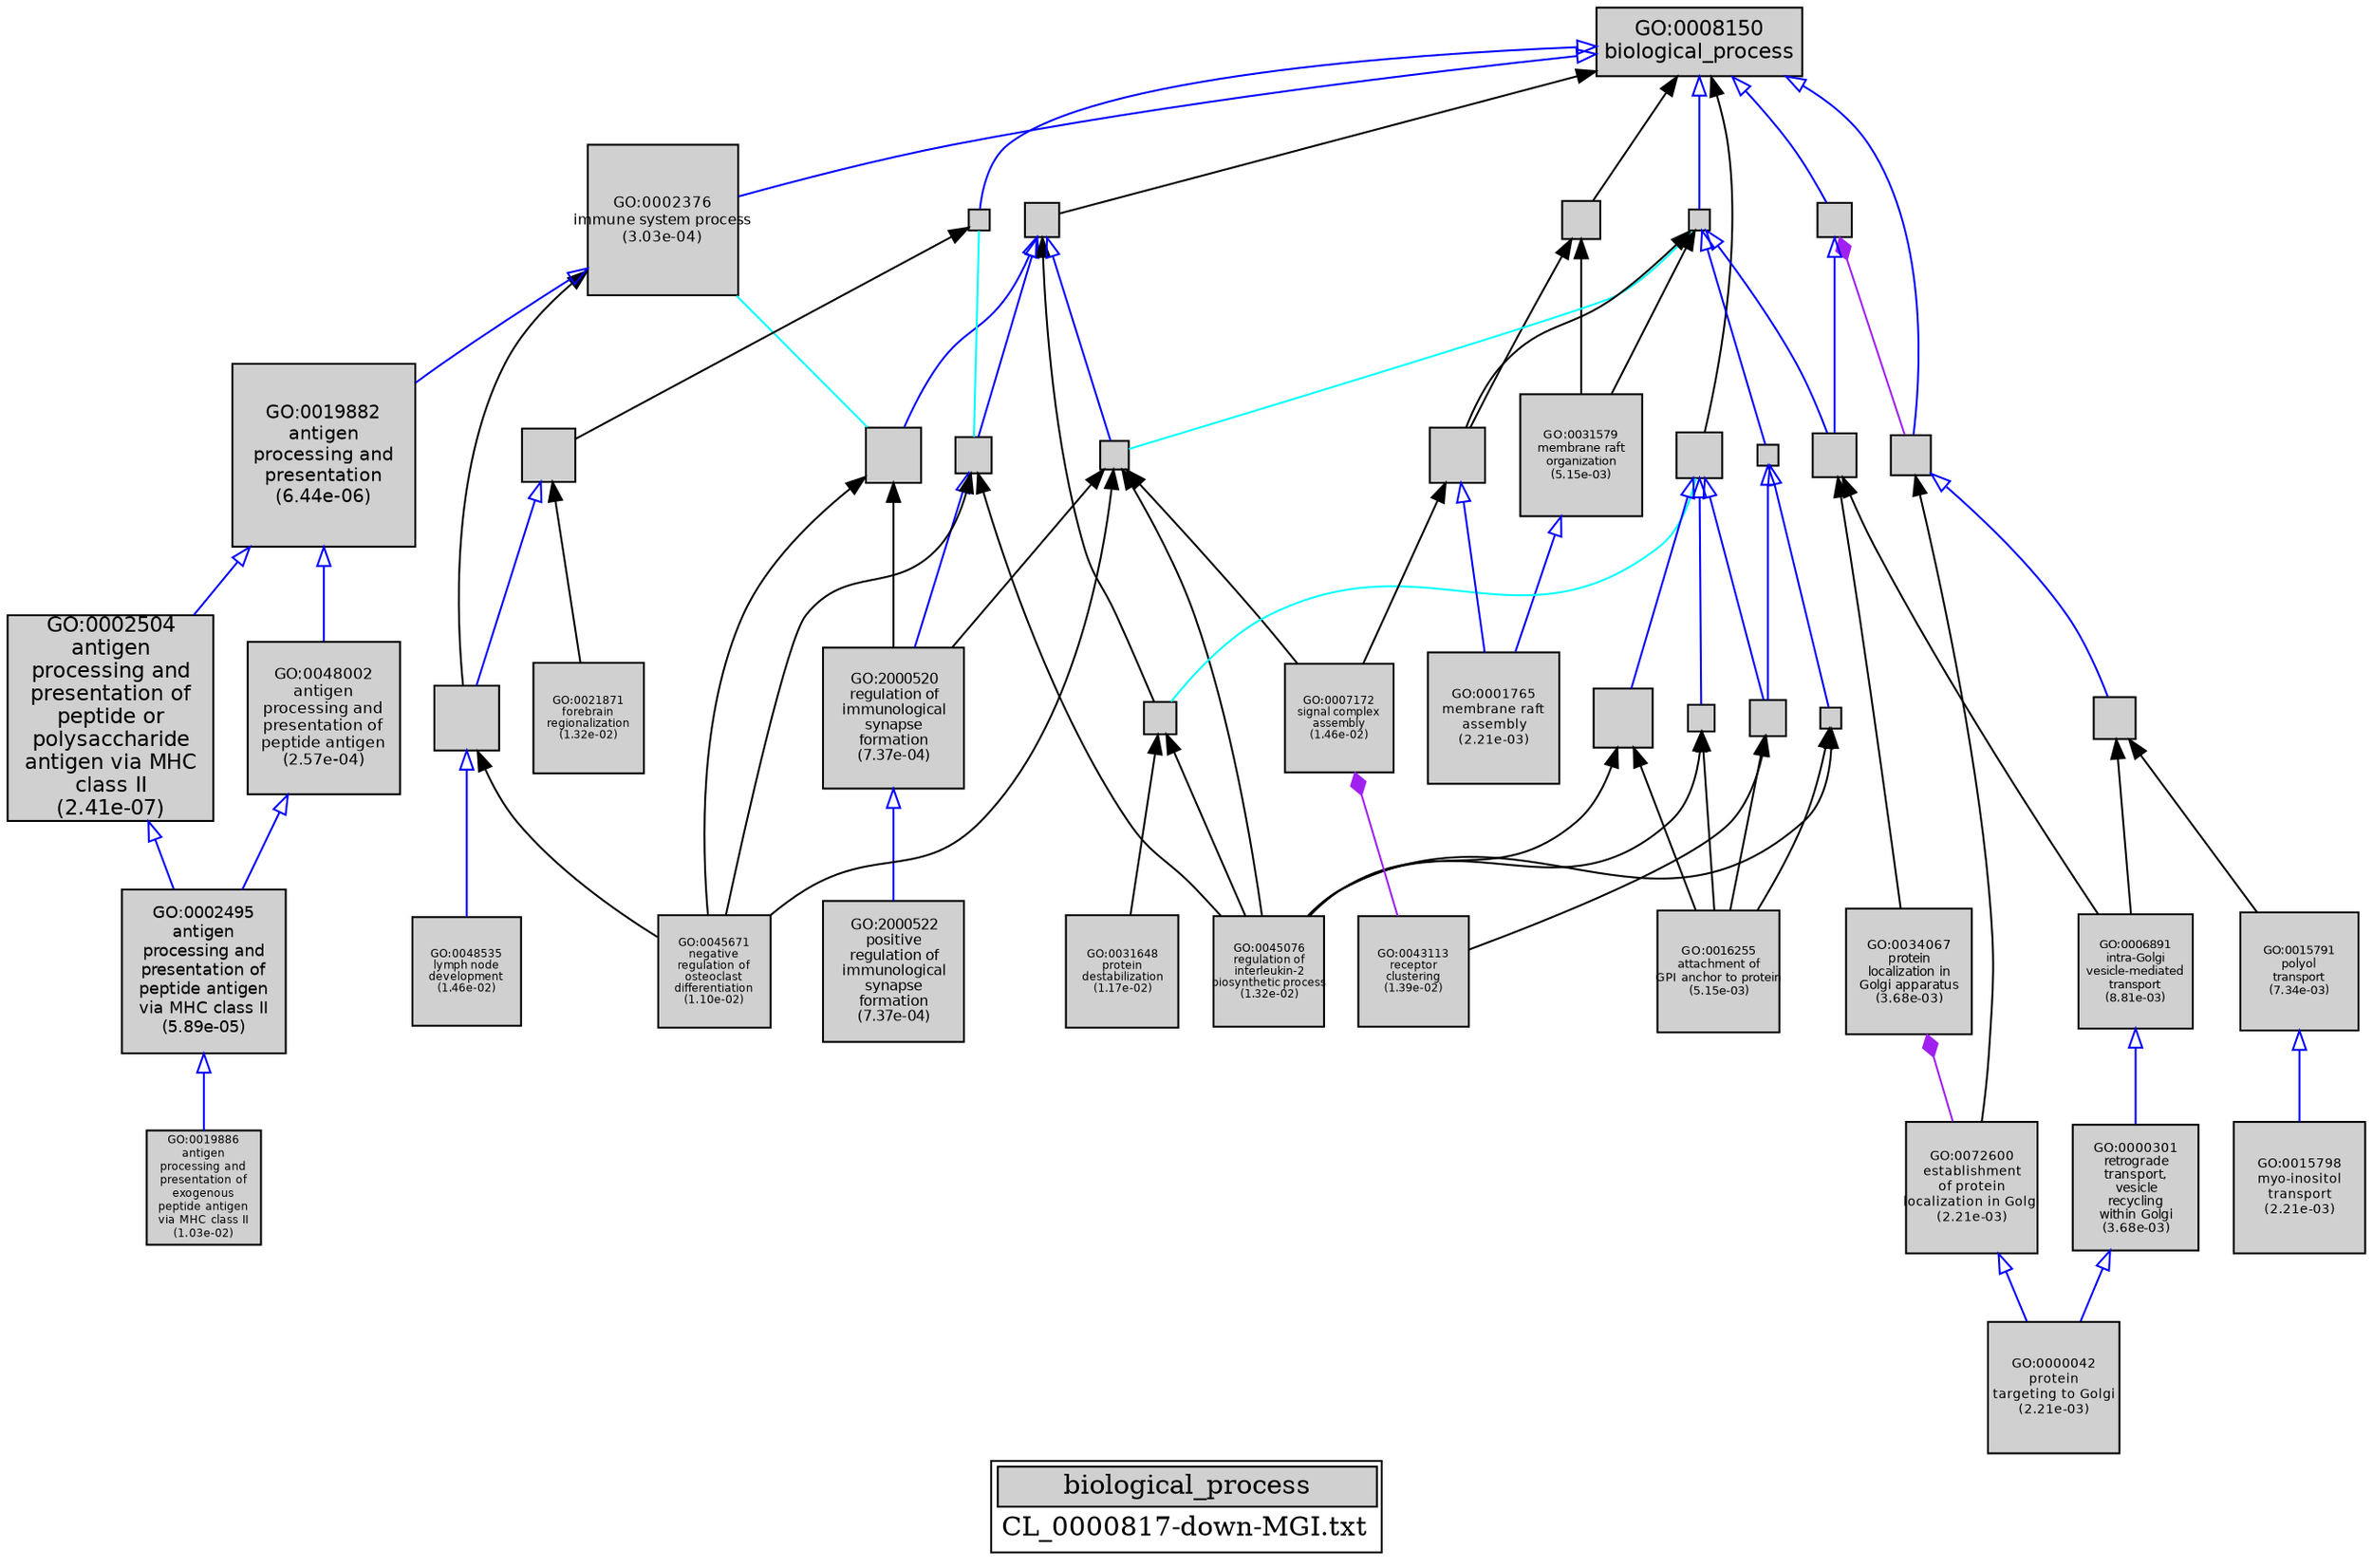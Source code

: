 digraph "biological_process" {
graph [ bgcolor = "#FFFFFF", label = <<TABLE COLOR="black" BGCOLOR="white"><TR><TD COLSPAN="2" BGCOLOR="#D0D0D0"><FONT COLOR="black">biological_process</FONT></TD></TR><TR><TD BORDER="0">CL_0000817-down-MGI.txt</TD></TR></TABLE>> ];
node [ fontname = "Helvetica" ];

subgraph "nodes" {

node [ style = "filled", fixedsize = "true", width = 1, shape = "box", fontsize = 9, fillcolor = "#D0D0D0", fontcolor = "black", color = "black" ];

"GO:0044260" [ URL = "#GO:0044260", label = "", width = 0.25861932285, shape = "box", height = 0.25861932285 ];
"GO:0000042" [ URL = "#GO:0000042", label = <<TABLE BORDER="0"><TR><TD>GO:0000042<BR/>protein<BR/>targeting to Golgi<BR/>(2.21e-03)</TD></TR></TABLE>>, width = 0.953413190744, shape = "box", fontsize = 6.86457497336, height = 0.953413190744 ];
"GO:0002495" [ URL = "#GO:0002495", label = <<TABLE BORDER="0"><TR><TD>GO:0002495<BR/>antigen<BR/>processing and<BR/>presentation of<BR/>peptide antigen<BR/>via MHC class II<BR/>(5.89e-05)</TD></TR></TABLE>>, width = 1.20077272203, shape = "box", fontsize = 8.64556359859, height = 1.20077272203 ];
"GO:0016043" [ URL = "#GO:0016043", label = "", width = 0.275593799036, shape = "box", height = 0.275593799036 ];
"GO:0002376" [ URL = "#GO:0002376", label = <<TABLE BORDER="0"><TR><TD>GO:0002376<BR/>immune system process<BR/>(3.03e-04)</TD></TR></TABLE>>, width = 1.09597090809, shape = "box", fontsize = 7.89099053826, height = 1.09597090809 ];
"GO:0051234" [ URL = "#GO:0051234", label = "", width = 0.296200674144, shape = "box", height = 0.296200674144 ];
"GO:0006891" [ URL = "#GO:0006891", label = <<TABLE BORDER="0"><TR><TD>GO:0006891<BR/>intra-Golgi<BR/>vesicle-mediated<BR/>transport<BR/>(8.81e-03)</TD></TR></TABLE>>, width = 0.84003233187, shape = "box", fontsize = 6.04823278946, height = 0.84003233187 ];
"GO:0021871" [ URL = "#GO:0021871", label = <<TABLE BORDER="0"><TR><TD>GO:0021871<BR/>forebrain<BR/>regionalization<BR/>(1.32e-02)</TD></TR></TABLE>>, width = 0.80395649028, shape = "box", fontsize = 5.78848673002, height = 0.80395649028 ];
"GO:0048535" [ URL = "#GO:0048535", label = <<TABLE BORDER="0"><TR><TD>GO:0048535<BR/>lymph node<BR/>development<BR/>(1.46e-02)</TD></TR></TABLE>>, width = 0.794327626856, shape = "box", fontsize = 5.71915891337, height = 0.794327626856 ];
"GO:0043113" [ URL = "#GO:0043113", label = <<TABLE BORDER="0"><TR><TD>GO:0043113<BR/>receptor<BR/>clustering<BR/>(1.39e-02)</TD></TR></TABLE>>, width = 0.79902898983, shape = "box", fontsize = 5.75300872678, height = 0.79902898983 ];
"GO:0051239" [ URL = "#GO:0051239", label = "", width = 0.259801826413, shape = "box", height = 0.259801826413 ];
"GO:0050789" [ URL = "#GO:0050789", label = "", width = 0.254241840527, shape = "box", height = 0.254241840527 ];
"GO:0009059" [ URL = "#GO:0009059", label = "", width = 0.190199463365, shape = "box", height = 0.190199463365 ];
"GO:2000520" [ URL = "#GO:2000520", label = <<TABLE BORDER="0"><TR><TD>GO:2000520<BR/>regulation of<BR/>immunological<BR/>synapse<BR/>formation<BR/>(7.37e-04)</TD></TR></TABLE>>, width = 1.03459859202, shape = "box", fontsize = 7.44910986251, height = 1.03459859202 ];
"GO:0015791" [ URL = "#GO:0015791", label = <<TABLE BORDER="0"><TR><TD>GO:0015791<BR/>polyol<BR/>transport<BR/>(7.34e-03)</TD></TR></TABLE>>, width = 0.85577870757, shape = "box", fontsize = 6.1616066945, height = 0.85577870757 ];
"GO:2000522" [ URL = "#GO:2000522", label = <<TABLE BORDER="0"><TR><TD>GO:2000522<BR/>positive<BR/>regulation of<BR/>immunological<BR/>synapse<BR/>formation<BR/>(7.37e-04)</TD></TR></TABLE>>, width = 1.03459859202, shape = "box", fontsize = 7.44910986251, height = 1.03459859202 ];
"GO:0034067" [ URL = "#GO:0034067", label = <<TABLE BORDER="0"><TR><TD>GO:0034067<BR/>protein<BR/>localization in<BR/>Golgi apparatus<BR/>(3.68e-03)</TD></TR></TABLE>>, width = 0.913238079955, shape = "box", fontsize = 6.57531417568, height = 0.913238079955 ];
"GO:0000301" [ URL = "#GO:0000301", label = <<TABLE BORDER="0"><TR><TD>GO:0000301<BR/>retrograde<BR/>transport,<BR/>vesicle<BR/>recycling<BR/>within Golgi<BR/>(3.68e-03)</TD></TR></TABLE>>, width = 0.913238079955, shape = "box", fontsize = 6.57531417568, height = 0.913238079955 ];
"GO:0015798" [ URL = "#GO:0015798", label = <<TABLE BORDER="0"><TR><TD>GO:0015798<BR/>myo-inositol<BR/>transport<BR/>(2.21e-03)</TD></TR></TABLE>>, width = 0.953413190744, shape = "box", fontsize = 6.86457497336, height = 0.953413190744 ];
"GO:0072600" [ URL = "#GO:0072600", label = <<TABLE BORDER="0"><TR><TD>GO:0072600<BR/>establishment<BR/>of protein<BR/>localization in Golgi<BR/>(2.21e-03)</TD></TR></TABLE>>, width = 0.953413190744, shape = "box", fontsize = 6.86457497336, height = 0.953413190744 ];
"GO:0051641" [ URL = "#GO:0051641", label = "", width = 0.322793510377, shape = "box", height = 0.322793510377 ];
"GO:0001765" [ URL = "#GO:0001765", label = <<TABLE BORDER="0"><TR><TD>GO:0001765<BR/>membrane raft<BR/>assembly<BR/>(2.21e-03)</TD></TR></TABLE>>, width = 0.953413190744, shape = "box", fontsize = 6.86457497336, height = 0.953413190744 ];
"GO:0031579" [ URL = "#GO:0031579", label = <<TABLE BORDER="0"><TR><TD>GO:0031579<BR/>membrane raft<BR/>organization<BR/>(5.15e-03)</TD></TR></TABLE>>, width = 0.885799525671, shape = "box", fontsize = 6.37775658483, height = 0.885799525671 ];
"GO:0060255" [ URL = "#GO:0060255", label = "", width = 0.231959430789, shape = "box", height = 0.231959430789 ];
"GO:0048002" [ URL = "#GO:0048002", label = <<TABLE BORDER="0"><TR><TD>GO:0048002<BR/>antigen<BR/>processing and<BR/>presentation of<BR/>peptide antigen<BR/>(2.57e-04)</TD></TR></TABLE>>, width = 1.10682590347, shape = "box", fontsize = 7.969146505, height = 1.10682590347 ];
"GO:0002504" [ URL = "#GO:0002504", label = <<TABLE BORDER="0"><TR><TD>GO:0002504<BR/>antigen<BR/>processing and<BR/>presentation of<BR/>peptide or<BR/>polysaccharide<BR/>antigen via MHC<BR/>class II<BR/>(2.41e-07)</TD></TR></TABLE>>, width = 1.5, shape = "box", fontsize = 10.8, height = 1.5 ];
"GO:0019886" [ URL = "#GO:0019886", label = <<TABLE BORDER="0"><TR><TD>GO:0019886<BR/>antigen<BR/>processing and<BR/>presentation of<BR/>exogenous<BR/>peptide antigen<BR/>via MHC class II<BR/>(1.03e-02)</TD></TR></TABLE>>, width = 0.826494129358, shape = "box", fontsize = 5.95075773138, height = 0.826494129358 ];
"GO:0019538" [ URL = "#GO:0019538", label = "", width = 0.435044829693, shape = "box", height = 0.435044829693 ];
"GO:0044249" [ URL = "#GO:0044249", label = "", width = 0.156504885719, shape = "box", height = 0.156504885719 ];
"GO:0031648" [ URL = "#GO:0031648", label = <<TABLE BORDER="0"><TR><TD>GO:0031648<BR/>protein<BR/>destabilization<BR/>(1.17e-02)</TD></TR></TABLE>>, width = 0.814593023929, shape = "box", fontsize = 5.86506977229, height = 0.814593023929 ];
"GO:0048534" [ URL = "#GO:0048534", label = "", width = 0.470274086134, shape = "box", height = 0.470274086134 ];
"GO:0016255" [ URL = "#GO:0016255", label = <<TABLE BORDER="0"><TR><TD>GO:0016255<BR/>attachment of<BR/>GPI anchor to protein<BR/>(5.15e-03)</TD></TR></TABLE>>, width = 0.885799525671, shape = "box", fontsize = 6.37775658483, height = 0.885799525671 ];
"GO:0050794" [ URL = "#GO:0050794", label = "", width = 0.203502777166, shape = "box", height = 0.203502777166 ];
"GO:0044237" [ URL = "#GO:0044237", label = "", width = 0.156437791411, shape = "box", height = 0.156437791411 ];
"GO:0019882" [ URL = "#GO:0019882", label = <<TABLE BORDER="0"><TR><TD>GO:0019882<BR/>antigen<BR/>processing and<BR/>presentation<BR/>(6.44e-06)</TD></TR></TABLE>>, width = 1.32931164574, shape = "box", fontsize = 9.57104384934, height = 1.32931164574 ];
"GO:0002682" [ URL = "#GO:0002682", label = "", width = 0.397644831293, shape = "box", height = 0.397644831293 ];
"GO:0043170" [ URL = "#GO:0043170", label = "", width = 0.329073870474, shape = "box", height = 0.329073870474 ];
"GO:0071844" [ URL = "#GO:0071844", label = "", width = 0.401639329874, shape = "box", height = 0.401639329874 ];
"GO:0006810" [ URL = "#GO:0006810", label = "", width = 0.300922835939, shape = "box", height = 0.300922835939 ];
"GO:0045076" [ URL = "#GO:0045076", label = <<TABLE BORDER="0"><TR><TD>GO:0045076<BR/>regulation of<BR/>interleukin-2<BR/>biosynthetic process<BR/>(1.32e-02)</TD></TR></TABLE>>, width = 0.80395649028, shape = "box", fontsize = 5.78848673002, height = 0.80395649028 ];
"GO:0032501" [ URL = "#GO:0032501", label = "", width = 0.146474942436, shape = "box", height = 0.146474942436 ];
"GO:0008150" [ URL = "#GO:0008150", label = <<TABLE BORDER="0"><TR><TD>GO:0008150<BR/>biological_process</TD></TR></TABLE>>, width = 1.5, shape = "box", fontsize = 10.8 ];
"GO:0048513" [ URL = "#GO:0048513", label = "", width = 0.387274171496, shape = "box", height = 0.387274171496 ];
"GO:0007172" [ URL = "#GO:0007172", label = <<TABLE BORDER="0"><TR><TD>GO:0007172<BR/>signal complex<BR/>assembly<BR/>(1.46e-02)</TD></TR></TABLE>>, width = 0.794327626856, shape = "box", fontsize = 5.71915891337, height = 0.794327626856 ];
"GO:0009987" [ URL = "#GO:0009987", label = "", width = 0.15892362303, shape = "box", height = 0.15892362303 ];
"GO:0045671" [ URL = "#GO:0045671", label = <<TABLE BORDER="0"><TR><TD>GO:0045671<BR/>negative<BR/>regulation of<BR/>osteoclast<BR/>differentiation<BR/>(1.10e-02)</TD></TR></TABLE>>, width = 0.82036563629, shape = "box", fontsize = 5.90663258129, height = 0.82036563629 ];
"GO:0051179" [ URL = "#GO:0051179", label = "", width = 0.253463040404, shape = "box", height = 0.253463040404 ];
}
subgraph "edges" {


edge [ dir = "back", weight = 1 ];
subgraph "regulates" {


edge [ color = "cyan", arrowtail = "none" ];
subgraph "positive" {


edge [ color = "green", arrowtail = "vee" ];
}
subgraph "negative" {


edge [ color = "red", arrowtail = "tee" ];
}
"GO:0009987" -> "GO:0050794";
"GO:0002376" -> "GO:0002682";
"GO:0043170" -> "GO:0060255";
"GO:0032501" -> "GO:0051239";
}
subgraph "part_of" {


edge [ color = "purple", arrowtail = "diamond", weight = 2.5 ];
"GO:0034067" -> "GO:0072600";
"GO:0051179" -> "GO:0051234";
"GO:0007172" -> "GO:0043113";
}
subgraph "is_a" {


edge [ color = "blue", arrowtail = "empty", weight = 5.0 ];
"GO:0002495" -> "GO:0019886";
"GO:0015791" -> "GO:0015798";
"GO:0019882" -> "GO:0002504";
"GO:0008150" -> "GO:0051234";
"GO:0008150" -> "GO:0032501";
"GO:0051179" -> "GO:0051641";
"GO:0051239" -> "GO:2000520";
"GO:0050789" -> "GO:0050794";
"GO:0008150" -> "GO:0009987";
"GO:0071844" -> "GO:0001765";
"GO:0048513" -> "GO:0048534";
"GO:0050789" -> "GO:0002682";
"GO:0009987" -> "GO:0051641";
"GO:0006891" -> "GO:0000301";
"GO:0008150" -> "GO:0051179";
"GO:2000520" -> "GO:2000522";
"GO:0008150" -> "GO:0002376";
"GO:0009987" -> "GO:0044237";
"GO:0048534" -> "GO:0048535";
"GO:0072600" -> "GO:0000042";
"GO:0048002" -> "GO:0002495";
"GO:0044237" -> "GO:0044260";
"GO:0050789" -> "GO:0051239";
"GO:0031579" -> "GO:0001765";
"GO:0043170" -> "GO:0019538";
"GO:0043170" -> "GO:0009059";
"GO:0000301" -> "GO:0000042";
"GO:0002376" -> "GO:0019882";
"GO:0002504" -> "GO:0002495";
"GO:0019882" -> "GO:0048002";
"GO:0044237" -> "GO:0044249";
"GO:0043170" -> "GO:0044260";
"GO:0051234" -> "GO:0006810";
}
"GO:0051239" -> "GO:0045076";
"GO:0006810" -> "GO:0015791";
"GO:0044260" -> "GO:0016255";
"GO:0002376" -> "GO:0048534";
"GO:0009987" -> "GO:0031579";
"GO:0051234" -> "GO:0072600";
"GO:0048513" -> "GO:0021871";
"GO:0019538" -> "GO:0016255";
"GO:0050789" -> "GO:0060255";
"GO:0051641" -> "GO:0006891";
"GO:0060255" -> "GO:0045076";
"GO:0050794" -> "GO:0045076";
"GO:0002682" -> "GO:0045671";
"GO:0050794" -> "GO:0045671";
"GO:0016043" -> "GO:0071844";
"GO:0009059" -> "GO:0045076";
"GO:0044249" -> "GO:0016255";
"GO:0050794" -> "GO:0007172";
"GO:0008150" -> "GO:0050789";
"GO:0051641" -> "GO:0034067";
"GO:0006810" -> "GO:0006891";
"GO:0050794" -> "GO:2000520";
"GO:0009987" -> "GO:0071844";
"GO:0071844" -> "GO:0007172";
"GO:0009059" -> "GO:0016255";
"GO:0048534" -> "GO:0045671";
"GO:0016043" -> "GO:0031579";
"GO:0044249" -> "GO:0045076";
"GO:0019538" -> "GO:0045076";
"GO:0002682" -> "GO:2000520";
"GO:0032501" -> "GO:0048513";
"GO:0044260" -> "GO:0043113";
"GO:0051239" -> "GO:0045671";
"GO:0008150" -> "GO:0016043";
"GO:0060255" -> "GO:0031648";
"GO:0008150" -> "GO:0043170";
}
}
